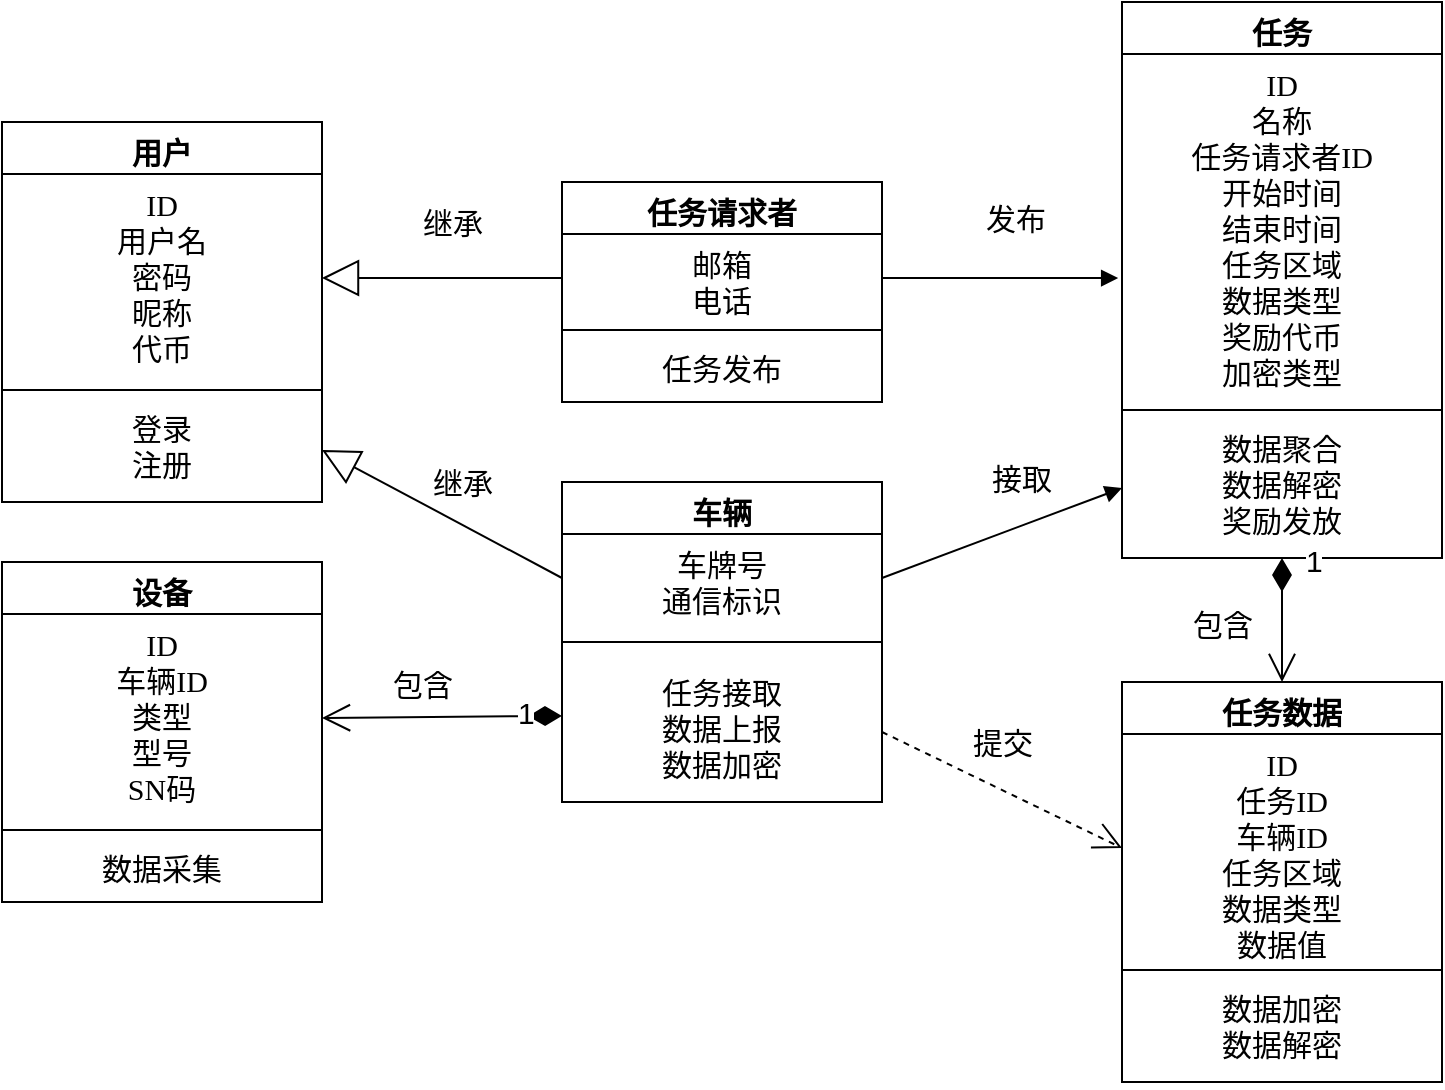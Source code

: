 <mxfile version="26.0.16" pages="2">
  <diagram id="j5Mcfy8P9OfoPpD5wNub" name="第 1 页">
    <mxGraphModel dx="1026" dy="649" grid="1" gridSize="10" guides="1" tooltips="1" connect="1" arrows="1" fold="1" page="1" pageScale="1" pageWidth="827" pageHeight="1169" math="0" shadow="0">
      <root>
        <mxCell id="0" />
        <mxCell id="1" parent="0" />
        <mxCell id="T9SGXIr4idqUyLItDTxd-1" value="任务请求者" style="swimlane;fontStyle=1;align=center;verticalAlign=top;childLayout=stackLayout;horizontal=1;startSize=26;horizontalStack=0;resizeParent=1;resizeParentMax=0;resizeLast=0;collapsible=1;marginBottom=0;whiteSpace=wrap;html=1;fontFamily=宋体;fontSize=15;" parent="1" vertex="1">
          <mxGeometry x="280" y="90" width="160" height="110" as="geometry" />
        </mxCell>
        <mxCell id="T9SGXIr4idqUyLItDTxd-2" value="邮箱&lt;div&gt;电话&lt;/div&gt;" style="text;strokeColor=none;fillColor=none;align=center;verticalAlign=top;spacingLeft=4;spacingRight=4;overflow=hidden;rotatable=0;points=[[0,0.5],[1,0.5]];portConstraint=eastwest;whiteSpace=wrap;html=1;fontFamily=宋体;fontSize=15;" parent="T9SGXIr4idqUyLItDTxd-1" vertex="1">
          <mxGeometry y="26" width="160" height="44" as="geometry" />
        </mxCell>
        <mxCell id="T9SGXIr4idqUyLItDTxd-3" value="" style="line;strokeWidth=1;fillColor=none;align=center;verticalAlign=middle;spacingTop=-1;spacingLeft=3;spacingRight=3;rotatable=0;labelPosition=right;points=[];portConstraint=eastwest;strokeColor=inherit;fontFamily=宋体;fontSize=15;" parent="T9SGXIr4idqUyLItDTxd-1" vertex="1">
          <mxGeometry y="70" width="160" height="8" as="geometry" />
        </mxCell>
        <mxCell id="T9SGXIr4idqUyLItDTxd-4" value="任务发布" style="text;strokeColor=none;fillColor=none;align=center;verticalAlign=top;spacingLeft=4;spacingRight=4;overflow=hidden;rotatable=0;points=[[0,0.5],[1,0.5]];portConstraint=eastwest;whiteSpace=wrap;html=1;fontFamily=宋体;fontSize=15;" parent="T9SGXIr4idqUyLItDTxd-1" vertex="1">
          <mxGeometry y="78" width="160" height="32" as="geometry" />
        </mxCell>
        <mxCell id="T9SGXIr4idqUyLItDTxd-5" value="车辆" style="swimlane;fontStyle=1;align=center;verticalAlign=top;childLayout=stackLayout;horizontal=1;startSize=26;horizontalStack=0;resizeParent=1;resizeParentMax=0;resizeLast=0;collapsible=1;marginBottom=0;whiteSpace=wrap;html=1;fontFamily=宋体;fontSize=15;" parent="1" vertex="1">
          <mxGeometry x="280" y="240" width="160" height="160" as="geometry" />
        </mxCell>
        <mxCell id="T9SGXIr4idqUyLItDTxd-6" value="车牌号&lt;br&gt;通信标识" style="text;strokeColor=none;fillColor=none;align=center;verticalAlign=top;spacingLeft=4;spacingRight=4;overflow=hidden;rotatable=0;points=[[0,0.5],[1,0.5]];portConstraint=eastwest;whiteSpace=wrap;html=1;fontFamily=宋体;fontSize=15;" parent="T9SGXIr4idqUyLItDTxd-5" vertex="1">
          <mxGeometry y="26" width="160" height="44" as="geometry" />
        </mxCell>
        <mxCell id="T9SGXIr4idqUyLItDTxd-7" value="" style="line;strokeWidth=1;fillColor=none;align=center;verticalAlign=middle;spacingTop=-1;spacingLeft=3;spacingRight=3;rotatable=0;labelPosition=right;points=[];portConstraint=eastwest;strokeColor=inherit;fontFamily=宋体;fontSize=15;" parent="T9SGXIr4idqUyLItDTxd-5" vertex="1">
          <mxGeometry y="70" width="160" height="20" as="geometry" />
        </mxCell>
        <mxCell id="T9SGXIr4idqUyLItDTxd-8" value="&lt;div&gt;任务接取&lt;/div&gt;数据上报&lt;div&gt;数据加密&lt;/div&gt;" style="text;strokeColor=none;fillColor=none;align=center;verticalAlign=top;spacingLeft=4;spacingRight=4;overflow=hidden;rotatable=0;points=[[0,0.5],[1,0.5]];portConstraint=eastwest;whiteSpace=wrap;html=1;fontFamily=宋体;fontSize=15;" parent="T9SGXIr4idqUyLItDTxd-5" vertex="1">
          <mxGeometry y="90" width="160" height="70" as="geometry" />
        </mxCell>
        <mxCell id="T9SGXIr4idqUyLItDTxd-9" value="用户" style="swimlane;fontStyle=1;align=center;verticalAlign=top;childLayout=stackLayout;horizontal=1;startSize=26;horizontalStack=0;resizeParent=1;resizeParentMax=0;resizeLast=0;collapsible=1;marginBottom=0;whiteSpace=wrap;html=1;fontFamily=宋体;fontSize=15;" parent="1" vertex="1">
          <mxGeometry y="60" width="160" height="190" as="geometry" />
        </mxCell>
        <mxCell id="T9SGXIr4idqUyLItDTxd-10" value="ID&lt;div&gt;用户名&lt;br&gt;密码&lt;/div&gt;&lt;div&gt;昵称&lt;/div&gt;&lt;div&gt;代币&lt;/div&gt;" style="text;strokeColor=none;fillColor=none;align=center;verticalAlign=top;spacingLeft=4;spacingRight=4;overflow=hidden;rotatable=0;points=[[0,0.5],[1,0.5]];portConstraint=eastwest;whiteSpace=wrap;html=1;fontFamily=宋体;fontSize=15;" parent="T9SGXIr4idqUyLItDTxd-9" vertex="1">
          <mxGeometry y="26" width="160" height="104" as="geometry" />
        </mxCell>
        <mxCell id="T9SGXIr4idqUyLItDTxd-11" value="" style="line;strokeWidth=1;fillColor=none;align=center;verticalAlign=middle;spacingTop=-1;spacingLeft=3;spacingRight=3;rotatable=0;labelPosition=right;points=[];portConstraint=eastwest;strokeColor=inherit;fontFamily=宋体;fontSize=15;" parent="T9SGXIr4idqUyLItDTxd-9" vertex="1">
          <mxGeometry y="130" width="160" height="8" as="geometry" />
        </mxCell>
        <mxCell id="T9SGXIr4idqUyLItDTxd-12" value="登录&lt;div&gt;注册&lt;/div&gt;" style="text;strokeColor=none;fillColor=none;align=center;verticalAlign=top;spacingLeft=4;spacingRight=4;overflow=hidden;rotatable=0;points=[[0,0.5],[1,0.5]];portConstraint=eastwest;whiteSpace=wrap;html=1;fontFamily=宋体;fontSize=15;" parent="T9SGXIr4idqUyLItDTxd-9" vertex="1">
          <mxGeometry y="138" width="160" height="52" as="geometry" />
        </mxCell>
        <mxCell id="T9SGXIr4idqUyLItDTxd-15" value="设备" style="swimlane;fontStyle=1;align=center;verticalAlign=top;childLayout=stackLayout;horizontal=1;startSize=26;horizontalStack=0;resizeParent=1;resizeParentMax=0;resizeLast=0;collapsible=1;marginBottom=0;whiteSpace=wrap;html=1;fontFamily=宋体;fontSize=15;" parent="1" vertex="1">
          <mxGeometry y="280" width="160" height="170" as="geometry" />
        </mxCell>
        <mxCell id="T9SGXIr4idqUyLItDTxd-16" value="ID&lt;br&gt;车辆ID&lt;br&gt;&lt;div&gt;类型&lt;br&gt;型号&lt;br&gt;SN码&lt;/div&gt;" style="text;strokeColor=none;fillColor=none;align=center;verticalAlign=top;spacingLeft=4;spacingRight=4;overflow=hidden;rotatable=0;points=[[0,0.5],[1,0.5]];portConstraint=eastwest;whiteSpace=wrap;html=1;fontFamily=宋体;fontSize=15;" parent="T9SGXIr4idqUyLItDTxd-15" vertex="1">
          <mxGeometry y="26" width="160" height="104" as="geometry" />
        </mxCell>
        <mxCell id="T9SGXIr4idqUyLItDTxd-17" value="" style="line;strokeWidth=1;fillColor=none;align=center;verticalAlign=middle;spacingTop=-1;spacingLeft=3;spacingRight=3;rotatable=0;labelPosition=right;points=[];portConstraint=eastwest;strokeColor=inherit;fontFamily=宋体;fontSize=15;" parent="T9SGXIr4idqUyLItDTxd-15" vertex="1">
          <mxGeometry y="130" width="160" height="8" as="geometry" />
        </mxCell>
        <mxCell id="T9SGXIr4idqUyLItDTxd-18" value="数据采集" style="text;strokeColor=none;fillColor=none;align=center;verticalAlign=top;spacingLeft=4;spacingRight=4;overflow=hidden;rotatable=0;points=[[0,0.5],[1,0.5]];portConstraint=eastwest;whiteSpace=wrap;html=1;fontFamily=宋体;fontSize=15;" parent="T9SGXIr4idqUyLItDTxd-15" vertex="1">
          <mxGeometry y="138" width="160" height="32" as="geometry" />
        </mxCell>
        <mxCell id="T9SGXIr4idqUyLItDTxd-23" value="任务" style="swimlane;fontStyle=1;align=center;verticalAlign=top;childLayout=stackLayout;horizontal=1;startSize=26;horizontalStack=0;resizeParent=1;resizeParentMax=0;resizeLast=0;collapsible=1;marginBottom=0;whiteSpace=wrap;html=1;fontFamily=宋体;fontSize=15;" parent="1" vertex="1">
          <mxGeometry x="560" width="160" height="278" as="geometry" />
        </mxCell>
        <mxCell id="T9SGXIr4idqUyLItDTxd-24" value="ID&lt;div&gt;名称&lt;/div&gt;&lt;div&gt;任务请求者ID&lt;/div&gt;&lt;div&gt;开始时间&lt;/div&gt;&lt;div&gt;结束时间&lt;/div&gt;&lt;div&gt;任务区域&lt;/div&gt;&lt;div&gt;数据类型&lt;/div&gt;&lt;div&gt;奖励代币&lt;/div&gt;&lt;div&gt;加密类型&lt;/div&gt;" style="text;strokeColor=none;fillColor=none;align=center;verticalAlign=top;spacingLeft=4;spacingRight=4;overflow=hidden;rotatable=0;points=[[0,0.5],[1,0.5]];portConstraint=eastwest;whiteSpace=wrap;html=1;fontFamily=宋体;fontSize=15;" parent="T9SGXIr4idqUyLItDTxd-23" vertex="1">
          <mxGeometry y="26" width="160" height="174" as="geometry" />
        </mxCell>
        <mxCell id="T9SGXIr4idqUyLItDTxd-25" value="" style="line;strokeWidth=1;fillColor=none;align=center;verticalAlign=middle;spacingTop=-1;spacingLeft=3;spacingRight=3;rotatable=0;labelPosition=right;points=[];portConstraint=eastwest;strokeColor=inherit;fontFamily=宋体;fontSize=15;" parent="T9SGXIr4idqUyLItDTxd-23" vertex="1">
          <mxGeometry y="200" width="160" height="8" as="geometry" />
        </mxCell>
        <mxCell id="T9SGXIr4idqUyLItDTxd-26" value="&lt;div&gt;&lt;span style=&quot;background-color: transparent; color: light-dark(rgb(0, 0, 0), rgb(255, 255, 255));&quot;&gt;数据聚合&lt;/span&gt;&lt;/div&gt;&lt;div&gt;数据解密&lt;br&gt;奖励发放&lt;/div&gt;" style="text;strokeColor=none;fillColor=none;align=center;verticalAlign=top;spacingLeft=4;spacingRight=4;overflow=hidden;rotatable=0;points=[[0,0.5],[1,0.5]];portConstraint=eastwest;whiteSpace=wrap;html=1;fontFamily=宋体;fontSize=15;" parent="T9SGXIr4idqUyLItDTxd-23" vertex="1">
          <mxGeometry y="208" width="160" height="70" as="geometry" />
        </mxCell>
        <mxCell id="T9SGXIr4idqUyLItDTxd-28" value="继承" style="endArrow=block;endSize=16;endFill=0;html=1;rounded=0;entryX=1;entryY=0.5;entryDx=0;entryDy=0;exitX=0;exitY=0.5;exitDx=0;exitDy=0;fontSize=15;" parent="1" source="T9SGXIr4idqUyLItDTxd-2" target="T9SGXIr4idqUyLItDTxd-10" edge="1">
          <mxGeometry x="-0.076" y="-28" width="160" relative="1" as="geometry">
            <mxPoint x="190" y="-30" as="sourcePoint" />
            <mxPoint x="350" y="-30" as="targetPoint" />
            <mxPoint as="offset" />
          </mxGeometry>
        </mxCell>
        <mxCell id="T9SGXIr4idqUyLItDTxd-30" value="继承" style="endArrow=block;endSize=16;endFill=0;html=1;rounded=0;exitX=0;exitY=0.5;exitDx=0;exitDy=0;entryX=1;entryY=0.5;entryDx=0;entryDy=0;fontSize=15;" parent="1" source="T9SGXIr4idqUyLItDTxd-6" target="T9SGXIr4idqUyLItDTxd-12" edge="1">
          <mxGeometry x="-0.019" y="-19" width="160" relative="1" as="geometry">
            <mxPoint x="270" y="250" as="sourcePoint" />
            <mxPoint x="210" y="184" as="targetPoint" />
            <mxPoint as="offset" />
          </mxGeometry>
        </mxCell>
        <mxCell id="T9SGXIr4idqUyLItDTxd-32" value="任务数据" style="swimlane;fontStyle=1;align=center;verticalAlign=top;childLayout=stackLayout;horizontal=1;startSize=26;horizontalStack=0;resizeParent=1;resizeParentMax=0;resizeLast=0;collapsible=1;marginBottom=0;whiteSpace=wrap;html=1;fontFamily=宋体;fontSize=15;" parent="1" vertex="1">
          <mxGeometry x="560" y="340" width="160" height="200" as="geometry" />
        </mxCell>
        <mxCell id="T9SGXIr4idqUyLItDTxd-33" value="ID&lt;div&gt;任务ID&lt;/div&gt;&lt;div&gt;车辆ID&lt;/div&gt;&lt;div&gt;任务区域&lt;/div&gt;&lt;div&gt;数据类型&lt;/div&gt;&lt;div&gt;数据值&lt;/div&gt;" style="text;strokeColor=none;fillColor=none;align=center;verticalAlign=top;spacingLeft=4;spacingRight=4;overflow=hidden;rotatable=0;points=[[0,0.5],[1,0.5]];portConstraint=eastwest;whiteSpace=wrap;html=1;fontFamily=宋体;fontSize=15;" parent="T9SGXIr4idqUyLItDTxd-32" vertex="1">
          <mxGeometry y="26" width="160" height="114" as="geometry" />
        </mxCell>
        <mxCell id="T9SGXIr4idqUyLItDTxd-34" value="" style="line;strokeWidth=1;fillColor=none;align=center;verticalAlign=middle;spacingTop=-1;spacingLeft=3;spacingRight=3;rotatable=0;labelPosition=right;points=[];portConstraint=eastwest;strokeColor=inherit;fontFamily=宋体;fontSize=15;" parent="T9SGXIr4idqUyLItDTxd-32" vertex="1">
          <mxGeometry y="140" width="160" height="8" as="geometry" />
        </mxCell>
        <mxCell id="T9SGXIr4idqUyLItDTxd-35" value="&lt;div&gt;数据加密&lt;br&gt;数据解密&lt;/div&gt;" style="text;strokeColor=none;fillColor=none;align=center;verticalAlign=top;spacingLeft=4;spacingRight=4;overflow=hidden;rotatable=0;points=[[0,0.5],[1,0.5]];portConstraint=eastwest;whiteSpace=wrap;html=1;fontFamily=宋体;fontSize=15;" parent="T9SGXIr4idqUyLItDTxd-32" vertex="1">
          <mxGeometry y="148" width="160" height="52" as="geometry" />
        </mxCell>
        <mxCell id="T9SGXIr4idqUyLItDTxd-41" value="发布" style="html=1;verticalAlign=bottom;labelBackgroundColor=none;endArrow=block;endFill=1;endSize=6;align=left;rounded=0;exitX=1;exitY=0.5;exitDx=0;exitDy=0;fontSize=15;entryX=-0.012;entryY=0.644;entryDx=0;entryDy=0;entryPerimeter=0;" parent="1" source="T9SGXIr4idqUyLItDTxd-2" edge="1" target="T9SGXIr4idqUyLItDTxd-24">
          <mxGeometry x="-0.153" y="18" relative="1" as="geometry">
            <mxPoint x="350" y="190" as="sourcePoint" />
            <mxPoint x="560" y="127" as="targetPoint" />
            <mxPoint as="offset" />
          </mxGeometry>
        </mxCell>
        <mxCell id="T9SGXIr4idqUyLItDTxd-43" value="1" style="endArrow=open;html=1;endSize=12;startArrow=diamondThin;startSize=14;startFill=1;edgeStyle=orthogonalEdgeStyle;align=left;verticalAlign=bottom;rounded=0;exitX=0.5;exitY=1;exitDx=0;exitDy=0;exitPerimeter=0;entryX=0.5;entryY=0;entryDx=0;entryDy=0;fontSize=15;" parent="1" source="T9SGXIr4idqUyLItDTxd-26" target="T9SGXIr4idqUyLItDTxd-32" edge="1">
          <mxGeometry x="-0.6" y="10" relative="1" as="geometry">
            <mxPoint x="780" y="260" as="sourcePoint" />
            <mxPoint x="940" y="260" as="targetPoint" />
            <mxPoint as="offset" />
          </mxGeometry>
        </mxCell>
        <mxCell id="T9SGXIr4idqUyLItDTxd-44" value="包含" style="edgeLabel;html=1;align=center;verticalAlign=middle;resizable=0;points=[];fontSize=15;" parent="T9SGXIr4idqUyLItDTxd-43" vertex="1" connectable="0">
          <mxGeometry x="-0.02" y="1" relative="1" as="geometry">
            <mxPoint x="-31" y="2" as="offset" />
          </mxGeometry>
        </mxCell>
        <mxCell id="T9SGXIr4idqUyLItDTxd-45" value="接取" style="html=1;verticalAlign=bottom;labelBackgroundColor=none;endArrow=block;endFill=1;endSize=6;align=left;rounded=0;entryX=0;entryY=0.5;entryDx=0;entryDy=0;exitX=1;exitY=0.5;exitDx=0;exitDy=0;fontSize=15;" parent="1" source="T9SGXIr4idqUyLItDTxd-6" target="T9SGXIr4idqUyLItDTxd-26" edge="1">
          <mxGeometry x="-0.013" y="17" relative="1" as="geometry">
            <mxPoint x="300" y="210" as="sourcePoint" />
            <mxPoint x="420" y="260" as="targetPoint" />
            <mxPoint as="offset" />
          </mxGeometry>
        </mxCell>
        <mxCell id="T9SGXIr4idqUyLItDTxd-46" value="提交" style="endArrow=open;endSize=12;dashed=1;html=1;rounded=0;exitX=1;exitY=0.5;exitDx=0;exitDy=0;entryX=0;entryY=0.5;entryDx=0;entryDy=0;fontSize=15;" parent="1" source="T9SGXIr4idqUyLItDTxd-8" target="T9SGXIr4idqUyLItDTxd-33" edge="1">
          <mxGeometry x="-0.157" y="22" width="160" relative="1" as="geometry">
            <mxPoint x="270" y="340" as="sourcePoint" />
            <mxPoint x="430" y="340" as="targetPoint" />
            <mxPoint as="offset" />
          </mxGeometry>
        </mxCell>
        <mxCell id="T9SGXIr4idqUyLItDTxd-47" value="1" style="endArrow=open;html=1;endSize=12;startArrow=diamondThin;startSize=14;startFill=1;align=left;verticalAlign=bottom;rounded=0;exitX=0;exitY=0.385;exitDx=0;exitDy=0;entryX=1;entryY=0.5;entryDx=0;entryDy=0;exitPerimeter=0;fontSize=15;" parent="1" source="T9SGXIr4idqUyLItDTxd-8" target="T9SGXIr4idqUyLItDTxd-16" edge="1">
          <mxGeometry x="-0.6" y="10" relative="1" as="geometry">
            <mxPoint x="80" y="200" as="sourcePoint" />
            <mxPoint x="210" y="360" as="targetPoint" />
            <mxPoint as="offset" />
          </mxGeometry>
        </mxCell>
        <mxCell id="T9SGXIr4idqUyLItDTxd-48" value="包含" style="edgeLabel;html=1;align=center;verticalAlign=middle;resizable=0;points=[];fontSize=15;" parent="T9SGXIr4idqUyLItDTxd-47" vertex="1" connectable="0">
          <mxGeometry x="-0.02" y="1" relative="1" as="geometry">
            <mxPoint x="-11" y="-18" as="offset" />
          </mxGeometry>
        </mxCell>
      </root>
    </mxGraphModel>
  </diagram>
  <diagram id="EeYethYAE0rRDXT2wSbG" name="第 2 页">
    <mxGraphModel dx="986" dy="764" grid="1" gridSize="10" guides="1" tooltips="1" connect="1" arrows="1" fold="1" page="1" pageScale="1" pageWidth="827" pageHeight="1169" math="0" shadow="0">
      <root>
        <mxCell id="0" />
        <mxCell id="1" parent="0" />
        <mxCell id="T0bgdlEEmyhCB8_LwRMo-48" style="edgeStyle=orthogonalEdgeStyle;rounded=0;orthogonalLoop=1;jettySize=auto;html=1;exitX=0.5;exitY=1;exitDx=0;exitDy=0;strokeWidth=2;" edge="1" parent="1" source="S49kHeEEZNVIcMq1E7fx-1" target="T0bgdlEEmyhCB8_LwRMo-32">
          <mxGeometry relative="1" as="geometry" />
        </mxCell>
        <mxCell id="T0bgdlEEmyhCB8_LwRMo-50" style="edgeStyle=orthogonalEdgeStyle;rounded=0;orthogonalLoop=1;jettySize=auto;html=1;exitX=0.5;exitY=1;exitDx=0;exitDy=0;entryX=0.5;entryY=0;entryDx=0;entryDy=0;strokeWidth=2;" edge="1" parent="1" source="S49kHeEEZNVIcMq1E7fx-1" target="S49kHeEEZNVIcMq1E7fx-2">
          <mxGeometry relative="1" as="geometry" />
        </mxCell>
        <mxCell id="T0bgdlEEmyhCB8_LwRMo-51" style="edgeStyle=orthogonalEdgeStyle;rounded=0;orthogonalLoop=1;jettySize=auto;html=1;exitX=0.5;exitY=1;exitDx=0;exitDy=0;strokeWidth=2;" edge="1" parent="1" source="S49kHeEEZNVIcMq1E7fx-1" target="T0bgdlEEmyhCB8_LwRMo-18">
          <mxGeometry relative="1" as="geometry" />
        </mxCell>
        <mxCell id="T0bgdlEEmyhCB8_LwRMo-52" style="edgeStyle=orthogonalEdgeStyle;rounded=0;orthogonalLoop=1;jettySize=auto;html=1;exitX=0.5;exitY=1;exitDx=0;exitDy=0;strokeWidth=2;" edge="1" parent="1" source="S49kHeEEZNVIcMq1E7fx-1" target="T0bgdlEEmyhCB8_LwRMo-45">
          <mxGeometry relative="1" as="geometry" />
        </mxCell>
        <mxCell id="T0bgdlEEmyhCB8_LwRMo-53" style="edgeStyle=orthogonalEdgeStyle;rounded=0;orthogonalLoop=1;jettySize=auto;html=1;exitX=0.5;exitY=1;exitDx=0;exitDy=0;entryX=0.5;entryY=0;entryDx=0;entryDy=0;strokeWidth=2;" edge="1" parent="1" source="S49kHeEEZNVIcMq1E7fx-1" target="T0bgdlEEmyhCB8_LwRMo-25">
          <mxGeometry relative="1" as="geometry" />
        </mxCell>
        <mxCell id="S49kHeEEZNVIcMq1E7fx-1" value="智能网联汽车数据聚合系统" style="rounded=0;whiteSpace=wrap;html=1;fontFamily=宋体;fontSize=18;strokeWidth=2;" vertex="1" parent="1">
          <mxGeometry x="360" y="10" width="270" height="50" as="geometry" />
        </mxCell>
        <mxCell id="T0bgdlEEmyhCB8_LwRMo-11" style="edgeStyle=orthogonalEdgeStyle;rounded=0;orthogonalLoop=1;jettySize=auto;html=1;exitX=0.5;exitY=1;exitDx=0;exitDy=0;entryX=0.5;entryY=0;entryDx=0;entryDy=0;strokeWidth=2;" edge="1" parent="1" target="T0bgdlEEmyhCB8_LwRMo-7">
          <mxGeometry relative="1" as="geometry">
            <mxPoint x="145" y="120" as="sourcePoint" />
            <mxPoint x="200" y="200" as="targetPoint" />
            <Array as="points">
              <mxPoint x="140" y="120" />
              <mxPoint x="140" y="180" />
              <mxPoint x="200" y="180" />
            </Array>
          </mxGeometry>
        </mxCell>
        <mxCell id="T0bgdlEEmyhCB8_LwRMo-12" style="edgeStyle=orthogonalEdgeStyle;rounded=0;orthogonalLoop=1;jettySize=auto;html=1;exitX=0.5;exitY=1;exitDx=0;exitDy=0;strokeWidth=2;" edge="1" parent="1" source="S49kHeEEZNVIcMq1E7fx-2" target="T0bgdlEEmyhCB8_LwRMo-2">
          <mxGeometry relative="1" as="geometry">
            <Array as="points">
              <mxPoint x="140" y="180" />
              <mxPoint x="80" y="180" />
            </Array>
          </mxGeometry>
        </mxCell>
        <mxCell id="T0bgdlEEmyhCB8_LwRMo-14" style="edgeStyle=orthogonalEdgeStyle;rounded=0;orthogonalLoop=1;jettySize=auto;html=1;exitX=0.5;exitY=1;exitDx=0;exitDy=0;strokeWidth=2;" edge="1" parent="1" source="S49kHeEEZNVIcMq1E7fx-2" target="T0bgdlEEmyhCB8_LwRMo-8">
          <mxGeometry relative="1" as="geometry" />
        </mxCell>
        <mxCell id="S49kHeEEZNVIcMq1E7fx-2" value="用户管理模块" style="rounded=0;whiteSpace=wrap;html=1;fontFamily=宋体;fontSize=18;strokeWidth=2;" vertex="1" parent="1">
          <mxGeometry x="65" y="120" width="150" height="40" as="geometry" />
        </mxCell>
        <mxCell id="T0bgdlEEmyhCB8_LwRMo-2" value="用户注册" style="rounded=0;whiteSpace=wrap;html=1;textDirection=vertical-lr;fontFamily=宋体;fontSize=18;strokeWidth=2;" vertex="1" parent="1">
          <mxGeometry x="60" y="215" width="40" height="170" as="geometry" />
        </mxCell>
        <mxCell id="T0bgdlEEmyhCB8_LwRMo-7" value="角色管理" style="rounded=0;whiteSpace=wrap;html=1;textDirection=vertical-lr;fontFamily=宋体;fontSize=18;strokeWidth=2;" vertex="1" parent="1">
          <mxGeometry x="180" y="215" width="40" height="170" as="geometry" />
        </mxCell>
        <mxCell id="T0bgdlEEmyhCB8_LwRMo-8" value="用户登录" style="rounded=0;whiteSpace=wrap;html=1;textDirection=vertical-lr;fontFamily=宋体;fontSize=18;strokeWidth=2;" vertex="1" parent="1">
          <mxGeometry x="120" y="215" width="40" height="170" as="geometry" />
        </mxCell>
        <mxCell id="T0bgdlEEmyhCB8_LwRMo-15" style="edgeStyle=orthogonalEdgeStyle;rounded=0;orthogonalLoop=1;jettySize=auto;html=1;exitX=0.5;exitY=1;exitDx=0;exitDy=0;entryX=0.5;entryY=0;entryDx=0;entryDy=0;strokeWidth=2;" edge="1" parent="1" target="T0bgdlEEmyhCB8_LwRMo-20">
          <mxGeometry relative="1" as="geometry">
            <mxPoint x="325" y="120" as="sourcePoint" />
            <mxPoint x="380" y="200" as="targetPoint" />
            <Array as="points">
              <mxPoint x="320" y="120" />
              <mxPoint x="320" y="180" />
              <mxPoint x="380" y="180" />
            </Array>
          </mxGeometry>
        </mxCell>
        <mxCell id="T0bgdlEEmyhCB8_LwRMo-16" style="edgeStyle=orthogonalEdgeStyle;rounded=0;orthogonalLoop=1;jettySize=auto;html=1;exitX=0.5;exitY=1;exitDx=0;exitDy=0;strokeWidth=2;" edge="1" parent="1" source="T0bgdlEEmyhCB8_LwRMo-18" target="T0bgdlEEmyhCB8_LwRMo-19">
          <mxGeometry relative="1" as="geometry">
            <Array as="points">
              <mxPoint x="320" y="180" />
              <mxPoint x="260" y="180" />
            </Array>
          </mxGeometry>
        </mxCell>
        <mxCell id="T0bgdlEEmyhCB8_LwRMo-17" style="edgeStyle=orthogonalEdgeStyle;rounded=0;orthogonalLoop=1;jettySize=auto;html=1;exitX=0.5;exitY=1;exitDx=0;exitDy=0;strokeWidth=2;" edge="1" parent="1" source="T0bgdlEEmyhCB8_LwRMo-18" target="T0bgdlEEmyhCB8_LwRMo-21">
          <mxGeometry relative="1" as="geometry" />
        </mxCell>
        <mxCell id="T0bgdlEEmyhCB8_LwRMo-18" value="任务管理模块" style="rounded=0;whiteSpace=wrap;html=1;fontFamily=宋体;fontSize=18;strokeWidth=2;" vertex="1" parent="1">
          <mxGeometry x="245" y="120" width="150" height="40" as="geometry" />
        </mxCell>
        <mxCell id="T0bgdlEEmyhCB8_LwRMo-19" value="任务详情" style="rounded=0;whiteSpace=wrap;html=1;textDirection=vertical-lr;fontFamily=宋体;fontSize=18;strokeWidth=2;" vertex="1" parent="1">
          <mxGeometry x="240" y="215" width="40" height="170" as="geometry" />
        </mxCell>
        <mxCell id="T0bgdlEEmyhCB8_LwRMo-20" value="任务接取" style="rounded=0;whiteSpace=wrap;html=1;textDirection=vertical-lr;fontFamily=宋体;fontSize=18;strokeWidth=2;" vertex="1" parent="1">
          <mxGeometry x="360" y="215" width="40" height="170" as="geometry" />
        </mxCell>
        <mxCell id="T0bgdlEEmyhCB8_LwRMo-21" value="任务发布" style="rounded=0;whiteSpace=wrap;html=1;textDirection=vertical-lr;fontFamily=宋体;fontSize=18;strokeWidth=2;" vertex="1" parent="1">
          <mxGeometry x="300" y="215" width="40" height="170" as="geometry" />
        </mxCell>
        <mxCell id="T0bgdlEEmyhCB8_LwRMo-22" style="edgeStyle=orthogonalEdgeStyle;rounded=0;orthogonalLoop=1;jettySize=auto;html=1;exitX=0.5;exitY=1;exitDx=0;exitDy=0;entryX=0.5;entryY=0;entryDx=0;entryDy=0;strokeWidth=2;" edge="1" parent="1" target="T0bgdlEEmyhCB8_LwRMo-27">
          <mxGeometry relative="1" as="geometry">
            <mxPoint x="862" y="120" as="sourcePoint" />
            <mxPoint x="917" y="200" as="targetPoint" />
            <Array as="points">
              <mxPoint x="857" y="120" />
              <mxPoint x="857" y="180" />
              <mxPoint x="917" y="180" />
            </Array>
          </mxGeometry>
        </mxCell>
        <mxCell id="T0bgdlEEmyhCB8_LwRMo-23" style="edgeStyle=orthogonalEdgeStyle;rounded=0;orthogonalLoop=1;jettySize=auto;html=1;exitX=0.5;exitY=1;exitDx=0;exitDy=0;strokeWidth=2;" edge="1" parent="1" source="T0bgdlEEmyhCB8_LwRMo-25" target="T0bgdlEEmyhCB8_LwRMo-26">
          <mxGeometry relative="1" as="geometry">
            <Array as="points">
              <mxPoint x="857" y="180" />
              <mxPoint x="797" y="180" />
            </Array>
          </mxGeometry>
        </mxCell>
        <mxCell id="T0bgdlEEmyhCB8_LwRMo-24" style="edgeStyle=orthogonalEdgeStyle;rounded=0;orthogonalLoop=1;jettySize=auto;html=1;exitX=0.5;exitY=1;exitDx=0;exitDy=0;strokeWidth=2;" edge="1" parent="1" source="T0bgdlEEmyhCB8_LwRMo-25" target="T0bgdlEEmyhCB8_LwRMo-28">
          <mxGeometry relative="1" as="geometry" />
        </mxCell>
        <mxCell id="T0bgdlEEmyhCB8_LwRMo-25" value="密钥管理模块" style="rounded=0;whiteSpace=wrap;html=1;fontFamily=宋体;fontSize=18;strokeWidth=2;" vertex="1" parent="1">
          <mxGeometry x="782" y="120" width="150" height="40" as="geometry" />
        </mxCell>
        <mxCell id="T0bgdlEEmyhCB8_LwRMo-26" value="密钥详情" style="rounded=0;whiteSpace=wrap;html=1;textDirection=vertical-lr;fontFamily=宋体;fontSize=18;strokeWidth=2;" vertex="1" parent="1">
          <mxGeometry x="777" y="215" width="40" height="170" as="geometry" />
        </mxCell>
        <mxCell id="T0bgdlEEmyhCB8_LwRMo-27" value="密钥上传" style="rounded=0;whiteSpace=wrap;html=1;textDirection=vertical-lr;fontFamily=宋体;fontSize=18;strokeWidth=2;" vertex="1" parent="1">
          <mxGeometry x="897" y="215" width="40" height="170" as="geometry" />
        </mxCell>
        <mxCell id="T0bgdlEEmyhCB8_LwRMo-28" value="密钥生成" style="rounded=0;whiteSpace=wrap;html=1;textDirection=vertical-lr;fontFamily=宋体;fontSize=18;strokeWidth=2;" vertex="1" parent="1">
          <mxGeometry x="837" y="215" width="40" height="170" as="geometry" />
        </mxCell>
        <mxCell id="T0bgdlEEmyhCB8_LwRMo-29" style="edgeStyle=orthogonalEdgeStyle;rounded=0;orthogonalLoop=1;jettySize=auto;html=1;exitX=0.5;exitY=1;exitDx=0;exitDy=0;entryX=0.5;entryY=0;entryDx=0;entryDy=0;strokeWidth=2;" edge="1" parent="1" target="T0bgdlEEmyhCB8_LwRMo-34">
          <mxGeometry relative="1" as="geometry">
            <mxPoint x="500" y="120" as="sourcePoint" />
            <mxPoint x="555" y="200" as="targetPoint" />
            <Array as="points">
              <mxPoint x="495" y="120" />
              <mxPoint x="495" y="180" />
              <mxPoint x="525" y="180" />
            </Array>
          </mxGeometry>
        </mxCell>
        <mxCell id="T0bgdlEEmyhCB8_LwRMo-30" style="edgeStyle=orthogonalEdgeStyle;rounded=0;orthogonalLoop=1;jettySize=auto;html=1;exitX=0.5;exitY=1;exitDx=0;exitDy=0;strokeWidth=2;" edge="1" parent="1" source="T0bgdlEEmyhCB8_LwRMo-32" target="T0bgdlEEmyhCB8_LwRMo-33">
          <mxGeometry relative="1" as="geometry">
            <Array as="points">
              <mxPoint x="495" y="180" />
              <mxPoint x="465" y="180" />
            </Array>
          </mxGeometry>
        </mxCell>
        <mxCell id="T0bgdlEEmyhCB8_LwRMo-32" value="任务请求者模块" style="rounded=0;whiteSpace=wrap;html=1;fontFamily=宋体;fontSize=18;strokeWidth=2;" vertex="1" parent="1">
          <mxGeometry x="420" y="120" width="150" height="40" as="geometry" />
        </mxCell>
        <mxCell id="T0bgdlEEmyhCB8_LwRMo-33" value="数据聚合" style="rounded=0;whiteSpace=wrap;html=1;textDirection=vertical-lr;fontFamily=宋体;fontSize=18;strokeWidth=2;" vertex="1" parent="1">
          <mxGeometry x="445" y="215" width="40" height="170" as="geometry" />
        </mxCell>
        <mxCell id="T0bgdlEEmyhCB8_LwRMo-34" value="数据解密" style="rounded=0;whiteSpace=wrap;html=1;textDirection=vertical-lr;fontFamily=宋体;fontSize=18;strokeWidth=2;" vertex="1" parent="1">
          <mxGeometry x="505" y="215" width="40" height="170" as="geometry" />
        </mxCell>
        <mxCell id="T0bgdlEEmyhCB8_LwRMo-43" style="edgeStyle=orthogonalEdgeStyle;rounded=0;orthogonalLoop=1;jettySize=auto;html=1;exitX=0.5;exitY=1;exitDx=0;exitDy=0;entryX=0.5;entryY=0;entryDx=0;entryDy=0;strokeWidth=2;" edge="1" parent="1" target="T0bgdlEEmyhCB8_LwRMo-47">
          <mxGeometry relative="1" as="geometry">
            <mxPoint x="677" y="120" as="sourcePoint" />
            <mxPoint x="732" y="200" as="targetPoint" />
            <Array as="points">
              <mxPoint x="672" y="120" />
              <mxPoint x="672" y="180" />
              <mxPoint x="702" y="180" />
            </Array>
          </mxGeometry>
        </mxCell>
        <mxCell id="T0bgdlEEmyhCB8_LwRMo-44" style="edgeStyle=orthogonalEdgeStyle;rounded=0;orthogonalLoop=1;jettySize=auto;html=1;exitX=0.5;exitY=1;exitDx=0;exitDy=0;strokeWidth=2;" edge="1" parent="1" source="T0bgdlEEmyhCB8_LwRMo-45" target="T0bgdlEEmyhCB8_LwRMo-46">
          <mxGeometry relative="1" as="geometry">
            <Array as="points">
              <mxPoint x="672" y="180" />
              <mxPoint x="642" y="180" />
            </Array>
          </mxGeometry>
        </mxCell>
        <mxCell id="T0bgdlEEmyhCB8_LwRMo-45" value="车辆模块" style="rounded=0;whiteSpace=wrap;html=1;fontFamily=宋体;fontSize=18;strokeWidth=2;" vertex="1" parent="1">
          <mxGeometry x="597" y="120" width="150" height="40" as="geometry" />
        </mxCell>
        <mxCell id="T0bgdlEEmyhCB8_LwRMo-46" value="数据采集" style="rounded=0;whiteSpace=wrap;html=1;textDirection=vertical-lr;fontFamily=宋体;fontSize=18;strokeWidth=2;" vertex="1" parent="1">
          <mxGeometry x="622" y="215" width="40" height="170" as="geometry" />
        </mxCell>
        <mxCell id="T0bgdlEEmyhCB8_LwRMo-47" value="数据加密" style="rounded=0;whiteSpace=wrap;html=1;textDirection=vertical-lr;fontFamily=宋体;fontSize=18;strokeWidth=2;" vertex="1" parent="1">
          <mxGeometry x="682" y="215" width="40" height="170" as="geometry" />
        </mxCell>
      </root>
    </mxGraphModel>
  </diagram>
</mxfile>
